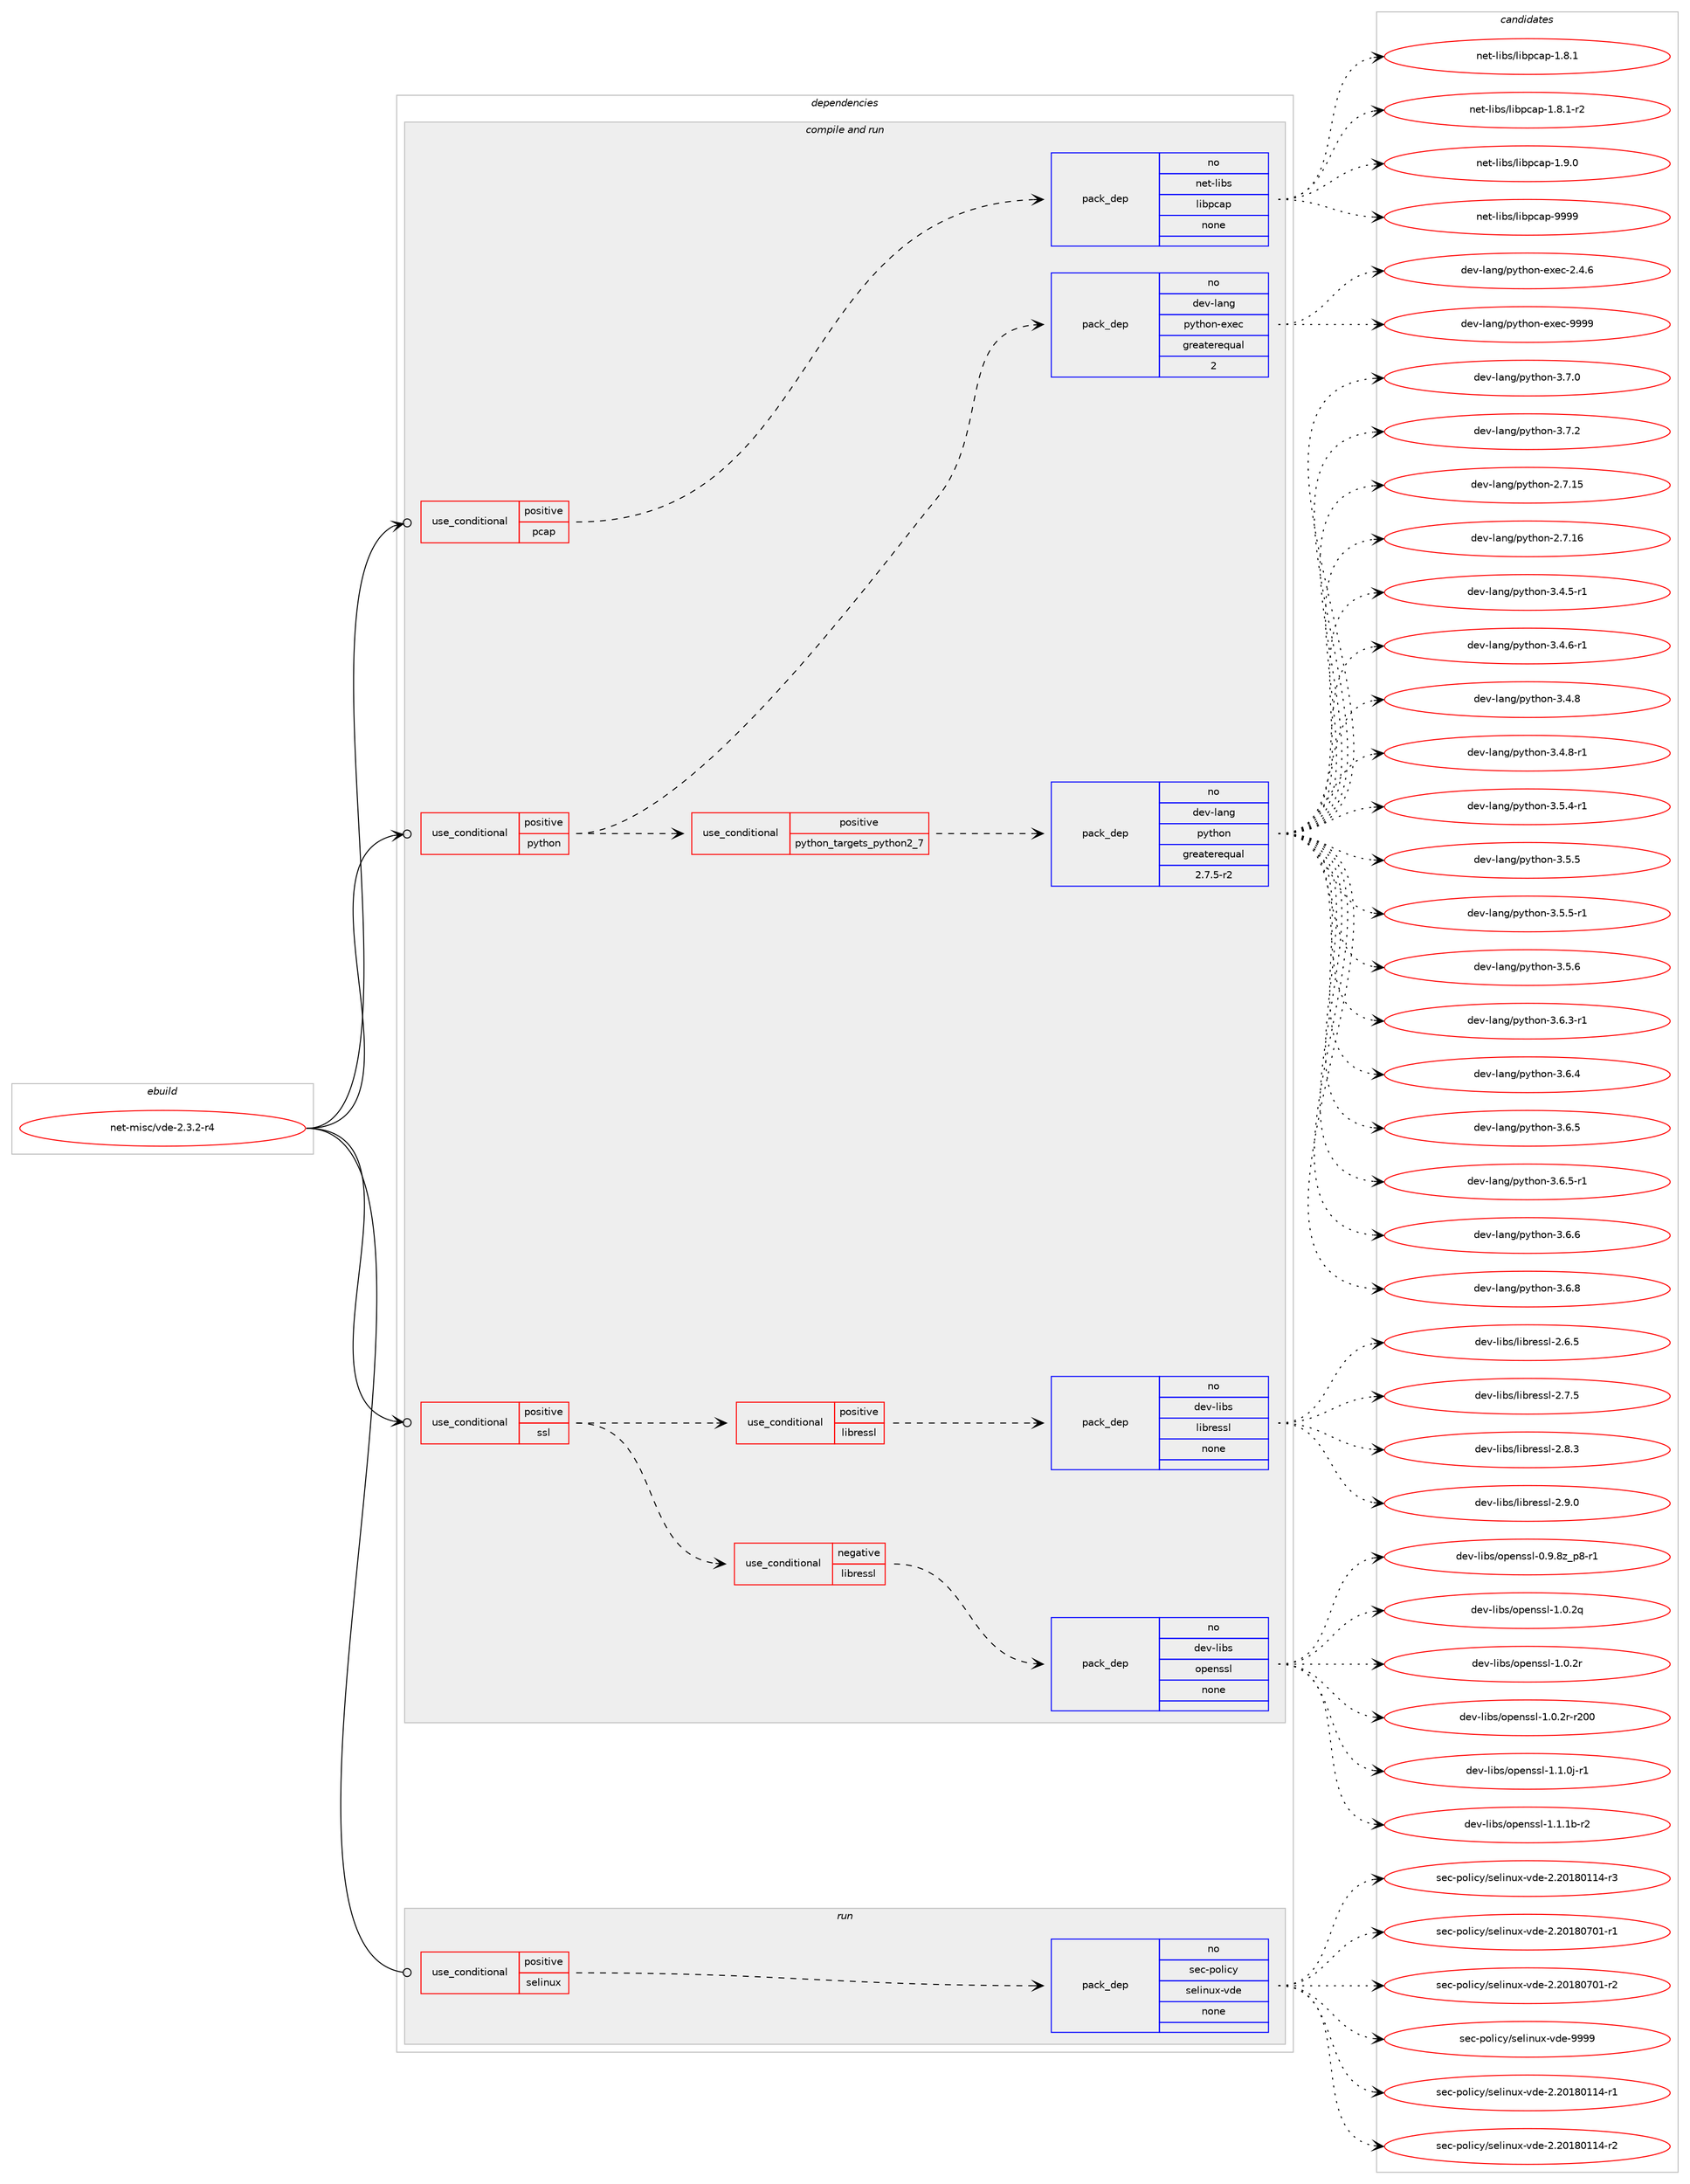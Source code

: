 digraph prolog {

# *************
# Graph options
# *************

newrank=true;
concentrate=true;
compound=true;
graph [rankdir=LR,fontname=Helvetica,fontsize=10,ranksep=1.5];#, ranksep=2.5, nodesep=0.2];
edge  [arrowhead=vee];
node  [fontname=Helvetica,fontsize=10];

# **********
# The ebuild
# **********

subgraph cluster_leftcol {
color=gray;
rank=same;
label=<<i>ebuild</i>>;
id [label="net-misc/vde-2.3.2-r4", color=red, width=4, href="../net-misc/vde-2.3.2-r4.svg"];
}

# ****************
# The dependencies
# ****************

subgraph cluster_midcol {
color=gray;
label=<<i>dependencies</i>>;
subgraph cluster_compile {
fillcolor="#eeeeee";
style=filled;
label=<<i>compile</i>>;
}
subgraph cluster_compileandrun {
fillcolor="#eeeeee";
style=filled;
label=<<i>compile and run</i>>;
subgraph cond449581 {
dependency1673483 [label=<<TABLE BORDER="0" CELLBORDER="1" CELLSPACING="0" CELLPADDING="4"><TR><TD ROWSPAN="3" CELLPADDING="10">use_conditional</TD></TR><TR><TD>positive</TD></TR><TR><TD>pcap</TD></TR></TABLE>>, shape=none, color=red];
subgraph pack1196577 {
dependency1673484 [label=<<TABLE BORDER="0" CELLBORDER="1" CELLSPACING="0" CELLPADDING="4" WIDTH="220"><TR><TD ROWSPAN="6" CELLPADDING="30">pack_dep</TD></TR><TR><TD WIDTH="110">no</TD></TR><TR><TD>net-libs</TD></TR><TR><TD>libpcap</TD></TR><TR><TD>none</TD></TR><TR><TD></TD></TR></TABLE>>, shape=none, color=blue];
}
dependency1673483:e -> dependency1673484:w [weight=20,style="dashed",arrowhead="vee"];
}
id:e -> dependency1673483:w [weight=20,style="solid",arrowhead="odotvee"];
subgraph cond449582 {
dependency1673485 [label=<<TABLE BORDER="0" CELLBORDER="1" CELLSPACING="0" CELLPADDING="4"><TR><TD ROWSPAN="3" CELLPADDING="10">use_conditional</TD></TR><TR><TD>positive</TD></TR><TR><TD>python</TD></TR></TABLE>>, shape=none, color=red];
subgraph cond449583 {
dependency1673486 [label=<<TABLE BORDER="0" CELLBORDER="1" CELLSPACING="0" CELLPADDING="4"><TR><TD ROWSPAN="3" CELLPADDING="10">use_conditional</TD></TR><TR><TD>positive</TD></TR><TR><TD>python_targets_python2_7</TD></TR></TABLE>>, shape=none, color=red];
subgraph pack1196578 {
dependency1673487 [label=<<TABLE BORDER="0" CELLBORDER="1" CELLSPACING="0" CELLPADDING="4" WIDTH="220"><TR><TD ROWSPAN="6" CELLPADDING="30">pack_dep</TD></TR><TR><TD WIDTH="110">no</TD></TR><TR><TD>dev-lang</TD></TR><TR><TD>python</TD></TR><TR><TD>greaterequal</TD></TR><TR><TD>2.7.5-r2</TD></TR></TABLE>>, shape=none, color=blue];
}
dependency1673486:e -> dependency1673487:w [weight=20,style="dashed",arrowhead="vee"];
}
dependency1673485:e -> dependency1673486:w [weight=20,style="dashed",arrowhead="vee"];
subgraph pack1196579 {
dependency1673488 [label=<<TABLE BORDER="0" CELLBORDER="1" CELLSPACING="0" CELLPADDING="4" WIDTH="220"><TR><TD ROWSPAN="6" CELLPADDING="30">pack_dep</TD></TR><TR><TD WIDTH="110">no</TD></TR><TR><TD>dev-lang</TD></TR><TR><TD>python-exec</TD></TR><TR><TD>greaterequal</TD></TR><TR><TD>2</TD></TR></TABLE>>, shape=none, color=blue];
}
dependency1673485:e -> dependency1673488:w [weight=20,style="dashed",arrowhead="vee"];
}
id:e -> dependency1673485:w [weight=20,style="solid",arrowhead="odotvee"];
subgraph cond449584 {
dependency1673489 [label=<<TABLE BORDER="0" CELLBORDER="1" CELLSPACING="0" CELLPADDING="4"><TR><TD ROWSPAN="3" CELLPADDING="10">use_conditional</TD></TR><TR><TD>positive</TD></TR><TR><TD>ssl</TD></TR></TABLE>>, shape=none, color=red];
subgraph cond449585 {
dependency1673490 [label=<<TABLE BORDER="0" CELLBORDER="1" CELLSPACING="0" CELLPADDING="4"><TR><TD ROWSPAN="3" CELLPADDING="10">use_conditional</TD></TR><TR><TD>negative</TD></TR><TR><TD>libressl</TD></TR></TABLE>>, shape=none, color=red];
subgraph pack1196580 {
dependency1673491 [label=<<TABLE BORDER="0" CELLBORDER="1" CELLSPACING="0" CELLPADDING="4" WIDTH="220"><TR><TD ROWSPAN="6" CELLPADDING="30">pack_dep</TD></TR><TR><TD WIDTH="110">no</TD></TR><TR><TD>dev-libs</TD></TR><TR><TD>openssl</TD></TR><TR><TD>none</TD></TR><TR><TD></TD></TR></TABLE>>, shape=none, color=blue];
}
dependency1673490:e -> dependency1673491:w [weight=20,style="dashed",arrowhead="vee"];
}
dependency1673489:e -> dependency1673490:w [weight=20,style="dashed",arrowhead="vee"];
subgraph cond449586 {
dependency1673492 [label=<<TABLE BORDER="0" CELLBORDER="1" CELLSPACING="0" CELLPADDING="4"><TR><TD ROWSPAN="3" CELLPADDING="10">use_conditional</TD></TR><TR><TD>positive</TD></TR><TR><TD>libressl</TD></TR></TABLE>>, shape=none, color=red];
subgraph pack1196581 {
dependency1673493 [label=<<TABLE BORDER="0" CELLBORDER="1" CELLSPACING="0" CELLPADDING="4" WIDTH="220"><TR><TD ROWSPAN="6" CELLPADDING="30">pack_dep</TD></TR><TR><TD WIDTH="110">no</TD></TR><TR><TD>dev-libs</TD></TR><TR><TD>libressl</TD></TR><TR><TD>none</TD></TR><TR><TD></TD></TR></TABLE>>, shape=none, color=blue];
}
dependency1673492:e -> dependency1673493:w [weight=20,style="dashed",arrowhead="vee"];
}
dependency1673489:e -> dependency1673492:w [weight=20,style="dashed",arrowhead="vee"];
}
id:e -> dependency1673489:w [weight=20,style="solid",arrowhead="odotvee"];
}
subgraph cluster_run {
fillcolor="#eeeeee";
style=filled;
label=<<i>run</i>>;
subgraph cond449587 {
dependency1673494 [label=<<TABLE BORDER="0" CELLBORDER="1" CELLSPACING="0" CELLPADDING="4"><TR><TD ROWSPAN="3" CELLPADDING="10">use_conditional</TD></TR><TR><TD>positive</TD></TR><TR><TD>selinux</TD></TR></TABLE>>, shape=none, color=red];
subgraph pack1196582 {
dependency1673495 [label=<<TABLE BORDER="0" CELLBORDER="1" CELLSPACING="0" CELLPADDING="4" WIDTH="220"><TR><TD ROWSPAN="6" CELLPADDING="30">pack_dep</TD></TR><TR><TD WIDTH="110">no</TD></TR><TR><TD>sec-policy</TD></TR><TR><TD>selinux-vde</TD></TR><TR><TD>none</TD></TR><TR><TD></TD></TR></TABLE>>, shape=none, color=blue];
}
dependency1673494:e -> dependency1673495:w [weight=20,style="dashed",arrowhead="vee"];
}
id:e -> dependency1673494:w [weight=20,style="solid",arrowhead="odot"];
}
}

# **************
# The candidates
# **************

subgraph cluster_choices {
rank=same;
color=gray;
label=<<i>candidates</i>>;

subgraph choice1196577 {
color=black;
nodesep=1;
choice110101116451081059811547108105981129997112454946564649 [label="net-libs/libpcap-1.8.1", color=red, width=4,href="../net-libs/libpcap-1.8.1.svg"];
choice1101011164510810598115471081059811299971124549465646494511450 [label="net-libs/libpcap-1.8.1-r2", color=red, width=4,href="../net-libs/libpcap-1.8.1-r2.svg"];
choice110101116451081059811547108105981129997112454946574648 [label="net-libs/libpcap-1.9.0", color=red, width=4,href="../net-libs/libpcap-1.9.0.svg"];
choice1101011164510810598115471081059811299971124557575757 [label="net-libs/libpcap-9999", color=red, width=4,href="../net-libs/libpcap-9999.svg"];
dependency1673484:e -> choice110101116451081059811547108105981129997112454946564649:w [style=dotted,weight="100"];
dependency1673484:e -> choice1101011164510810598115471081059811299971124549465646494511450:w [style=dotted,weight="100"];
dependency1673484:e -> choice110101116451081059811547108105981129997112454946574648:w [style=dotted,weight="100"];
dependency1673484:e -> choice1101011164510810598115471081059811299971124557575757:w [style=dotted,weight="100"];
}
subgraph choice1196578 {
color=black;
nodesep=1;
choice10010111845108971101034711212111610411111045504655464953 [label="dev-lang/python-2.7.15", color=red, width=4,href="../dev-lang/python-2.7.15.svg"];
choice10010111845108971101034711212111610411111045504655464954 [label="dev-lang/python-2.7.16", color=red, width=4,href="../dev-lang/python-2.7.16.svg"];
choice1001011184510897110103471121211161041111104551465246534511449 [label="dev-lang/python-3.4.5-r1", color=red, width=4,href="../dev-lang/python-3.4.5-r1.svg"];
choice1001011184510897110103471121211161041111104551465246544511449 [label="dev-lang/python-3.4.6-r1", color=red, width=4,href="../dev-lang/python-3.4.6-r1.svg"];
choice100101118451089711010347112121116104111110455146524656 [label="dev-lang/python-3.4.8", color=red, width=4,href="../dev-lang/python-3.4.8.svg"];
choice1001011184510897110103471121211161041111104551465246564511449 [label="dev-lang/python-3.4.8-r1", color=red, width=4,href="../dev-lang/python-3.4.8-r1.svg"];
choice1001011184510897110103471121211161041111104551465346524511449 [label="dev-lang/python-3.5.4-r1", color=red, width=4,href="../dev-lang/python-3.5.4-r1.svg"];
choice100101118451089711010347112121116104111110455146534653 [label="dev-lang/python-3.5.5", color=red, width=4,href="../dev-lang/python-3.5.5.svg"];
choice1001011184510897110103471121211161041111104551465346534511449 [label="dev-lang/python-3.5.5-r1", color=red, width=4,href="../dev-lang/python-3.5.5-r1.svg"];
choice100101118451089711010347112121116104111110455146534654 [label="dev-lang/python-3.5.6", color=red, width=4,href="../dev-lang/python-3.5.6.svg"];
choice1001011184510897110103471121211161041111104551465446514511449 [label="dev-lang/python-3.6.3-r1", color=red, width=4,href="../dev-lang/python-3.6.3-r1.svg"];
choice100101118451089711010347112121116104111110455146544652 [label="dev-lang/python-3.6.4", color=red, width=4,href="../dev-lang/python-3.6.4.svg"];
choice100101118451089711010347112121116104111110455146544653 [label="dev-lang/python-3.6.5", color=red, width=4,href="../dev-lang/python-3.6.5.svg"];
choice1001011184510897110103471121211161041111104551465446534511449 [label="dev-lang/python-3.6.5-r1", color=red, width=4,href="../dev-lang/python-3.6.5-r1.svg"];
choice100101118451089711010347112121116104111110455146544654 [label="dev-lang/python-3.6.6", color=red, width=4,href="../dev-lang/python-3.6.6.svg"];
choice100101118451089711010347112121116104111110455146544656 [label="dev-lang/python-3.6.8", color=red, width=4,href="../dev-lang/python-3.6.8.svg"];
choice100101118451089711010347112121116104111110455146554648 [label="dev-lang/python-3.7.0", color=red, width=4,href="../dev-lang/python-3.7.0.svg"];
choice100101118451089711010347112121116104111110455146554650 [label="dev-lang/python-3.7.2", color=red, width=4,href="../dev-lang/python-3.7.2.svg"];
dependency1673487:e -> choice10010111845108971101034711212111610411111045504655464953:w [style=dotted,weight="100"];
dependency1673487:e -> choice10010111845108971101034711212111610411111045504655464954:w [style=dotted,weight="100"];
dependency1673487:e -> choice1001011184510897110103471121211161041111104551465246534511449:w [style=dotted,weight="100"];
dependency1673487:e -> choice1001011184510897110103471121211161041111104551465246544511449:w [style=dotted,weight="100"];
dependency1673487:e -> choice100101118451089711010347112121116104111110455146524656:w [style=dotted,weight="100"];
dependency1673487:e -> choice1001011184510897110103471121211161041111104551465246564511449:w [style=dotted,weight="100"];
dependency1673487:e -> choice1001011184510897110103471121211161041111104551465346524511449:w [style=dotted,weight="100"];
dependency1673487:e -> choice100101118451089711010347112121116104111110455146534653:w [style=dotted,weight="100"];
dependency1673487:e -> choice1001011184510897110103471121211161041111104551465346534511449:w [style=dotted,weight="100"];
dependency1673487:e -> choice100101118451089711010347112121116104111110455146534654:w [style=dotted,weight="100"];
dependency1673487:e -> choice1001011184510897110103471121211161041111104551465446514511449:w [style=dotted,weight="100"];
dependency1673487:e -> choice100101118451089711010347112121116104111110455146544652:w [style=dotted,weight="100"];
dependency1673487:e -> choice100101118451089711010347112121116104111110455146544653:w [style=dotted,weight="100"];
dependency1673487:e -> choice1001011184510897110103471121211161041111104551465446534511449:w [style=dotted,weight="100"];
dependency1673487:e -> choice100101118451089711010347112121116104111110455146544654:w [style=dotted,weight="100"];
dependency1673487:e -> choice100101118451089711010347112121116104111110455146544656:w [style=dotted,weight="100"];
dependency1673487:e -> choice100101118451089711010347112121116104111110455146554648:w [style=dotted,weight="100"];
dependency1673487:e -> choice100101118451089711010347112121116104111110455146554650:w [style=dotted,weight="100"];
}
subgraph choice1196579 {
color=black;
nodesep=1;
choice1001011184510897110103471121211161041111104510112010199455046524654 [label="dev-lang/python-exec-2.4.6", color=red, width=4,href="../dev-lang/python-exec-2.4.6.svg"];
choice10010111845108971101034711212111610411111045101120101994557575757 [label="dev-lang/python-exec-9999", color=red, width=4,href="../dev-lang/python-exec-9999.svg"];
dependency1673488:e -> choice1001011184510897110103471121211161041111104510112010199455046524654:w [style=dotted,weight="100"];
dependency1673488:e -> choice10010111845108971101034711212111610411111045101120101994557575757:w [style=dotted,weight="100"];
}
subgraph choice1196580 {
color=black;
nodesep=1;
choice10010111845108105981154711111210111011511510845484657465612295112564511449 [label="dev-libs/openssl-0.9.8z_p8-r1", color=red, width=4,href="../dev-libs/openssl-0.9.8z_p8-r1.svg"];
choice100101118451081059811547111112101110115115108454946484650113 [label="dev-libs/openssl-1.0.2q", color=red, width=4,href="../dev-libs/openssl-1.0.2q.svg"];
choice100101118451081059811547111112101110115115108454946484650114 [label="dev-libs/openssl-1.0.2r", color=red, width=4,href="../dev-libs/openssl-1.0.2r.svg"];
choice10010111845108105981154711111210111011511510845494648465011445114504848 [label="dev-libs/openssl-1.0.2r-r200", color=red, width=4,href="../dev-libs/openssl-1.0.2r-r200.svg"];
choice1001011184510810598115471111121011101151151084549464946481064511449 [label="dev-libs/openssl-1.1.0j-r1", color=red, width=4,href="../dev-libs/openssl-1.1.0j-r1.svg"];
choice100101118451081059811547111112101110115115108454946494649984511450 [label="dev-libs/openssl-1.1.1b-r2", color=red, width=4,href="../dev-libs/openssl-1.1.1b-r2.svg"];
dependency1673491:e -> choice10010111845108105981154711111210111011511510845484657465612295112564511449:w [style=dotted,weight="100"];
dependency1673491:e -> choice100101118451081059811547111112101110115115108454946484650113:w [style=dotted,weight="100"];
dependency1673491:e -> choice100101118451081059811547111112101110115115108454946484650114:w [style=dotted,weight="100"];
dependency1673491:e -> choice10010111845108105981154711111210111011511510845494648465011445114504848:w [style=dotted,weight="100"];
dependency1673491:e -> choice1001011184510810598115471111121011101151151084549464946481064511449:w [style=dotted,weight="100"];
dependency1673491:e -> choice100101118451081059811547111112101110115115108454946494649984511450:w [style=dotted,weight="100"];
}
subgraph choice1196581 {
color=black;
nodesep=1;
choice10010111845108105981154710810598114101115115108455046544653 [label="dev-libs/libressl-2.6.5", color=red, width=4,href="../dev-libs/libressl-2.6.5.svg"];
choice10010111845108105981154710810598114101115115108455046554653 [label="dev-libs/libressl-2.7.5", color=red, width=4,href="../dev-libs/libressl-2.7.5.svg"];
choice10010111845108105981154710810598114101115115108455046564651 [label="dev-libs/libressl-2.8.3", color=red, width=4,href="../dev-libs/libressl-2.8.3.svg"];
choice10010111845108105981154710810598114101115115108455046574648 [label="dev-libs/libressl-2.9.0", color=red, width=4,href="../dev-libs/libressl-2.9.0.svg"];
dependency1673493:e -> choice10010111845108105981154710810598114101115115108455046544653:w [style=dotted,weight="100"];
dependency1673493:e -> choice10010111845108105981154710810598114101115115108455046554653:w [style=dotted,weight="100"];
dependency1673493:e -> choice10010111845108105981154710810598114101115115108455046564651:w [style=dotted,weight="100"];
dependency1673493:e -> choice10010111845108105981154710810598114101115115108455046574648:w [style=dotted,weight="100"];
}
subgraph choice1196582 {
color=black;
nodesep=1;
choice115101994511211110810599121471151011081051101171204511810010145504650484956484949524511449 [label="sec-policy/selinux-vde-2.20180114-r1", color=red, width=4,href="../sec-policy/selinux-vde-2.20180114-r1.svg"];
choice115101994511211110810599121471151011081051101171204511810010145504650484956484949524511450 [label="sec-policy/selinux-vde-2.20180114-r2", color=red, width=4,href="../sec-policy/selinux-vde-2.20180114-r2.svg"];
choice115101994511211110810599121471151011081051101171204511810010145504650484956484949524511451 [label="sec-policy/selinux-vde-2.20180114-r3", color=red, width=4,href="../sec-policy/selinux-vde-2.20180114-r3.svg"];
choice115101994511211110810599121471151011081051101171204511810010145504650484956485548494511449 [label="sec-policy/selinux-vde-2.20180701-r1", color=red, width=4,href="../sec-policy/selinux-vde-2.20180701-r1.svg"];
choice115101994511211110810599121471151011081051101171204511810010145504650484956485548494511450 [label="sec-policy/selinux-vde-2.20180701-r2", color=red, width=4,href="../sec-policy/selinux-vde-2.20180701-r2.svg"];
choice11510199451121111081059912147115101108105110117120451181001014557575757 [label="sec-policy/selinux-vde-9999", color=red, width=4,href="../sec-policy/selinux-vde-9999.svg"];
dependency1673495:e -> choice115101994511211110810599121471151011081051101171204511810010145504650484956484949524511449:w [style=dotted,weight="100"];
dependency1673495:e -> choice115101994511211110810599121471151011081051101171204511810010145504650484956484949524511450:w [style=dotted,weight="100"];
dependency1673495:e -> choice115101994511211110810599121471151011081051101171204511810010145504650484956484949524511451:w [style=dotted,weight="100"];
dependency1673495:e -> choice115101994511211110810599121471151011081051101171204511810010145504650484956485548494511449:w [style=dotted,weight="100"];
dependency1673495:e -> choice115101994511211110810599121471151011081051101171204511810010145504650484956485548494511450:w [style=dotted,weight="100"];
dependency1673495:e -> choice11510199451121111081059912147115101108105110117120451181001014557575757:w [style=dotted,weight="100"];
}
}

}
